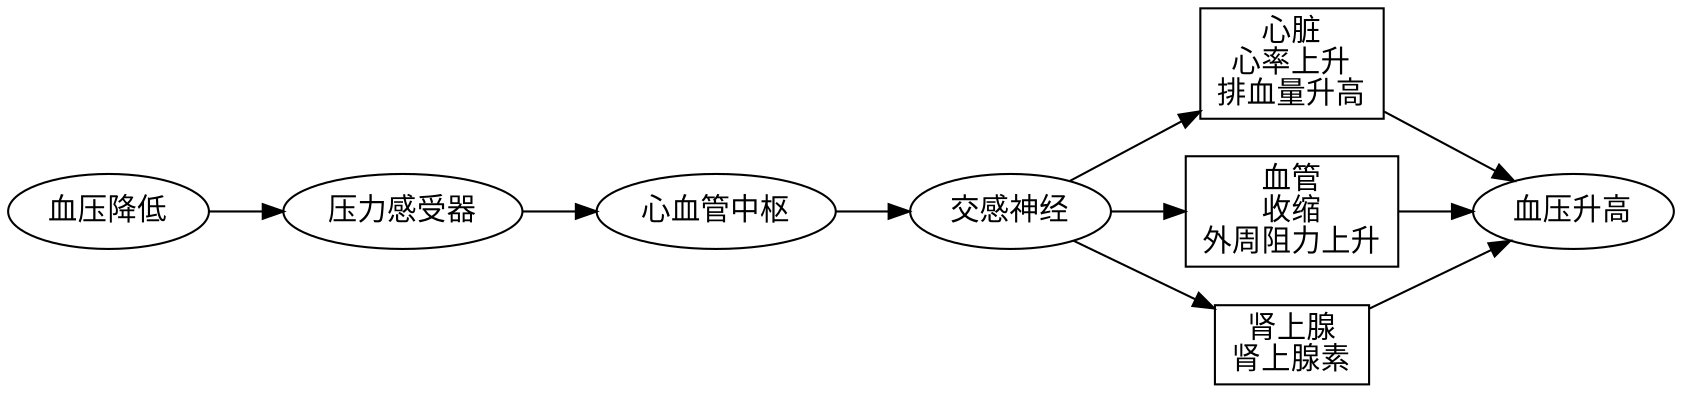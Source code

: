 digraph high {
    rankdir=LR
    {
        node [shape="box"]
        心脏,血管,肾上腺
    }
    血压降低 -> 压力感受器 ->
    心血管中枢 -> 交感神经 -> {
        心脏[label="心脏\n心率上升\n排血量升高"]
        血管[label="血管\n收缩\n外周阻力上升"]
        肾上腺[label="肾上腺\n肾上腺素"]
    } -> 血压升高
}
